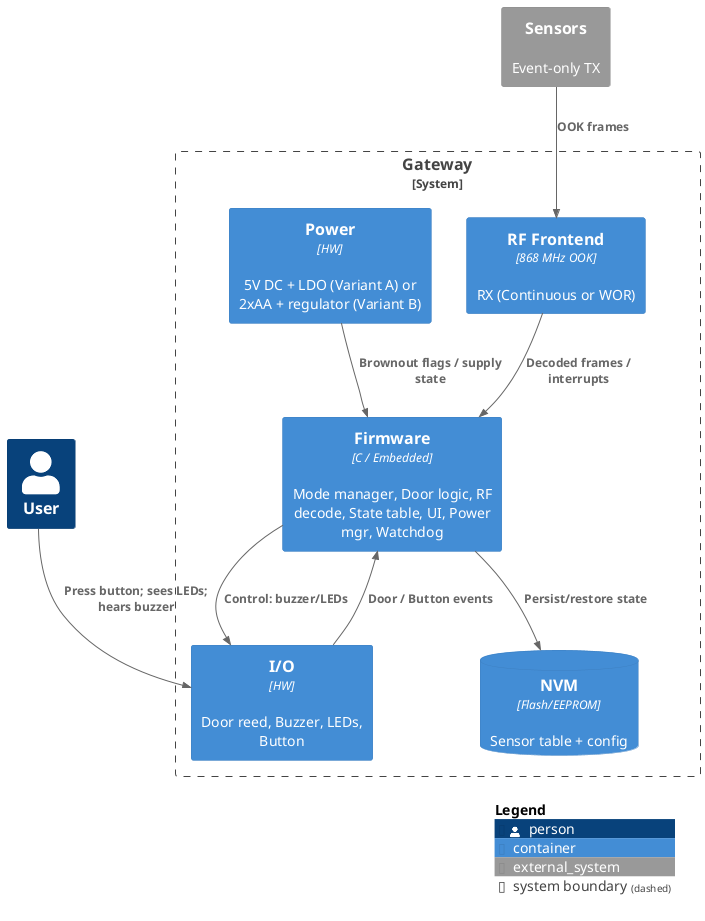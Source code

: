 @startuml Container View
' Exit Guardian - Container View (C4 Level 2)
!include <C4/C4_Container>


Person(user, "User")
System_Boundary(gw, "Gateway") {
Container(app, "Firmware", "C / Embedded", "Mode manager, Door logic, RF decode, State table, UI, Power mgr, Watchdog")
Container(rf, "RF Frontend", "868 MHz OOK", "RX (Continuous or WOR)")
Container(io, "I/O", "HW", "Door reed, Buzzer, LEDs, Button")
ContainerDb(nvm, "NVM", "Flash/EEPROM", "Sensor table + config")
Container(power, "Power", "HW", "5V DC + LDO (Variant A) or 2xAA + regulator (Variant B)")
}
System_Ext(sensors, "Sensors", "Event-only TX")


Rel(sensors, rf, "OOK frames")
Rel(rf, app, "Decoded frames / interrupts")
Rel(app, io, "Control: buzzer/LEDs")
Rel(io, app, "Door / Button events")
Rel(app, nvm, "Persist/restore state")
Rel(power, app, "Brownout flags / supply state")
Rel(user, io, "Press button; sees LEDs; hears buzzer")


SHOW_LEGEND()
@enduml